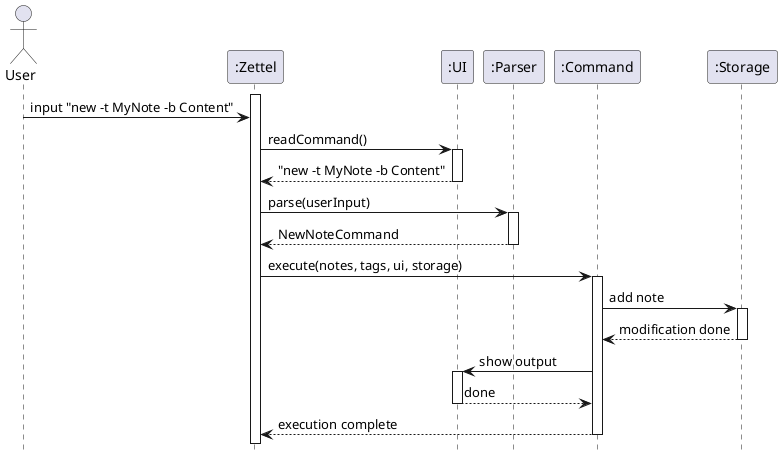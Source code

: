 @startuml NewNote
hide footbox

actor User
participant ":Zettel"
participant ":UI"
participant ":Parser"
participant ":Command"
participant ":Storage"

activate ":Zettel"

User -> ":Zettel": input "new -t MyNote -b Content"
":Zettel" -> ":UI": readCommand()
activate ":UI"
":UI" --> ":Zettel": "new -t MyNote -b Content"
deactivate ":UI"

":Zettel" -> ":Parser": parse(userInput)
activate ":Parser"
":Parser" --> ":Zettel": NewNoteCommand
deactivate ":Parser"

":Zettel" -> ":Command": execute(notes, tags, ui, storage)
activate ":Command"

":Command" -> ":Storage": add note
activate ":Storage"
":Storage" --> ":Command": modification done
deactivate ":Storage"

":Command" -> ":UI": show output
activate ":UI"
":UI" --> ":Command": done
deactivate ":UI"

":Command" --> ":Zettel": execution complete
deactivate ":Command"

@enduml